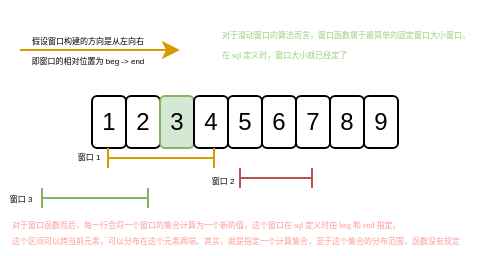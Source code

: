 <mxfile version="24.7.8">
  <diagram name="第 1 页" id="5VgWDR_UXnm7iY8IqlrF">
    <mxGraphModel dx="254" dy="162" grid="0" gridSize="10" guides="1" tooltips="1" connect="1" arrows="1" fold="1" page="1" pageScale="1" pageWidth="827" pageHeight="1169" math="0" shadow="0">
      <root>
        <mxCell id="0" />
        <mxCell id="1" parent="0" />
        <mxCell id="k7J5bTngbIiJtEgKIQ9f-1" value="1" style="rounded=1;whiteSpace=wrap;html=1;" vertex="1" parent="1">
          <mxGeometry x="118" y="228" width="17" height="26" as="geometry" />
        </mxCell>
        <mxCell id="k7J5bTngbIiJtEgKIQ9f-2" value="2" style="rounded=1;whiteSpace=wrap;html=1;" vertex="1" parent="1">
          <mxGeometry x="135" y="228" width="17" height="26" as="geometry" />
        </mxCell>
        <mxCell id="k7J5bTngbIiJtEgKIQ9f-3" value="3" style="rounded=1;whiteSpace=wrap;html=1;fillColor=#d5e8d4;strokeColor=#82b366;" vertex="1" parent="1">
          <mxGeometry x="152" y="228" width="17" height="26" as="geometry" />
        </mxCell>
        <mxCell id="k7J5bTngbIiJtEgKIQ9f-4" value="4" style="rounded=1;whiteSpace=wrap;html=1;" vertex="1" parent="1">
          <mxGeometry x="169" y="228" width="17" height="26" as="geometry" />
        </mxCell>
        <mxCell id="k7J5bTngbIiJtEgKIQ9f-5" value="5" style="rounded=1;whiteSpace=wrap;html=1;" vertex="1" parent="1">
          <mxGeometry x="186" y="228" width="17" height="26" as="geometry" />
        </mxCell>
        <mxCell id="k7J5bTngbIiJtEgKIQ9f-6" value="6" style="rounded=1;whiteSpace=wrap;html=1;" vertex="1" parent="1">
          <mxGeometry x="203" y="228" width="17" height="26" as="geometry" />
        </mxCell>
        <mxCell id="k7J5bTngbIiJtEgKIQ9f-7" value="7" style="rounded=1;whiteSpace=wrap;html=1;" vertex="1" parent="1">
          <mxGeometry x="220" y="228" width="17" height="26" as="geometry" />
        </mxCell>
        <mxCell id="k7J5bTngbIiJtEgKIQ9f-8" value="8" style="rounded=1;whiteSpace=wrap;html=1;" vertex="1" parent="1">
          <mxGeometry x="237" y="228" width="17" height="26" as="geometry" />
        </mxCell>
        <mxCell id="k7J5bTngbIiJtEgKIQ9f-9" value="9" style="rounded=1;whiteSpace=wrap;html=1;" vertex="1" parent="1">
          <mxGeometry x="254" y="228" width="17" height="26" as="geometry" />
        </mxCell>
        <mxCell id="k7J5bTngbIiJtEgKIQ9f-13" value="" style="shape=crossbar;whiteSpace=wrap;html=1;rounded=1;fillColor=#ffe6cc;strokeColor=#d79b00;" vertex="1" parent="1">
          <mxGeometry x="126" y="254" width="53" height="10" as="geometry" />
        </mxCell>
        <mxCell id="k7J5bTngbIiJtEgKIQ9f-14" value="" style="shape=crossbar;whiteSpace=wrap;html=1;rounded=1;fillColor=#f8cecc;strokeColor=#b85450;" vertex="1" parent="1">
          <mxGeometry x="192" y="264" width="36" height="10" as="geometry" />
        </mxCell>
        <mxCell id="k7J5bTngbIiJtEgKIQ9f-15" value="" style="shape=crossbar;whiteSpace=wrap;html=1;rounded=1;fillColor=#d5e8d4;strokeColor=#82b366;" vertex="1" parent="1">
          <mxGeometry x="93" y="274" width="53" height="10" as="geometry" />
        </mxCell>
        <mxCell id="k7J5bTngbIiJtEgKIQ9f-16" value="" style="endArrow=classic;html=1;rounded=0;fillColor=#ffe6cc;strokeColor=#d79b00;" edge="1" parent="1">
          <mxGeometry width="50" height="50" relative="1" as="geometry">
            <mxPoint x="82" y="205" as="sourcePoint" />
            <mxPoint x="162" y="205" as="targetPoint" />
          </mxGeometry>
        </mxCell>
        <mxCell id="k7J5bTngbIiJtEgKIQ9f-18" value="&lt;font style=&quot;font-size: 4px;&quot;&gt;假设窗口构建的方向是从左向右&lt;/font&gt;" style="text;html=1;align=center;verticalAlign=middle;whiteSpace=wrap;rounded=0;" vertex="1" parent="1">
          <mxGeometry x="86" y="183" width="60" height="30" as="geometry" />
        </mxCell>
        <mxCell id="k7J5bTngbIiJtEgKIQ9f-19" value="&lt;font style=&quot;font-size: 4px;&quot;&gt;即窗口的相对位置为 beg -&amp;gt; end&lt;/font&gt;" style="text;html=1;align=center;verticalAlign=middle;whiteSpace=wrap;rounded=0;" vertex="1" parent="1">
          <mxGeometry x="86" y="193" width="60" height="30" as="geometry" />
        </mxCell>
        <mxCell id="k7J5bTngbIiJtEgKIQ9f-20" value="&lt;span style=&quot;font-size: 4px;&quot;&gt;窗口 1&lt;/span&gt;" style="text;html=1;align=center;verticalAlign=middle;whiteSpace=wrap;rounded=0;" vertex="1" parent="1">
          <mxGeometry x="105.5" y="245" width="21" height="22" as="geometry" />
        </mxCell>
        <mxCell id="k7J5bTngbIiJtEgKIQ9f-21" value="&lt;span style=&quot;font-size: 4px;&quot;&gt;窗口 2&lt;/span&gt;" style="text;html=1;align=center;verticalAlign=middle;whiteSpace=wrap;rounded=0;" vertex="1" parent="1">
          <mxGeometry x="175" y="261" width="17" height="13" as="geometry" />
        </mxCell>
        <mxCell id="k7J5bTngbIiJtEgKIQ9f-22" value="&lt;span style=&quot;font-size: 4px;&quot;&gt;窗口 3&lt;/span&gt;" style="text;html=1;align=center;verticalAlign=middle;whiteSpace=wrap;rounded=0;" vertex="1" parent="1">
          <mxGeometry x="72" y="272" width="21" height="9" as="geometry" />
        </mxCell>
        <mxCell id="k7J5bTngbIiJtEgKIQ9f-23" value="&lt;p style=&quot;line-height: 60%;&quot;&gt;&lt;font face=&quot;Comic Sans MS&quot; color=&quot;#97d077&quot; style=&quot;font-size: 4px;&quot;&gt;对于滑动窗口的算法而言，窗口函数属于最简单的固定窗口大小窗口。在 sql 定义时，窗口大小就已经定了&lt;/font&gt;&lt;/p&gt;" style="text;html=1;align=left;verticalAlign=middle;whiteSpace=wrap;rounded=0;fillColor=default;strokeColor=none;" vertex="1" parent="1">
          <mxGeometry x="181" y="186" width="129" height="30" as="geometry" />
        </mxCell>
        <mxCell id="k7J5bTngbIiJtEgKIQ9f-24" value="&lt;font face=&quot;Comic Sans MS&quot; color=&quot;#ff9999&quot; style=&quot;font-size: 4px;&quot;&gt;对于窗口函数而后，每一行会将一个窗口的集合计算为一个新的值，这个窗口在 sql 定义时由 beg 和 end 指定。&lt;/font&gt;&lt;div style=&quot;line-height: 0%;&quot;&gt;&lt;span style=&quot;font-size: 4px;&quot;&gt;&lt;font face=&quot;Mtcproa6ipUqF1a_rpAp&quot; color=&quot;#ff9999&quot;&gt;这个区间可以跨当前元素，可以分布在这个元素两端。其实，就是指定一个计算集合，至于这个集合的分布范围，函数没有规定&lt;/font&gt;&lt;/span&gt;&lt;/div&gt;" style="text;html=1;align=left;verticalAlign=middle;whiteSpace=wrap;rounded=0;fillColor=none;strokeColor=none;imageWidth=24;arcSize=10;linecap=round;" vertex="1" parent="1">
          <mxGeometry x="76" y="277" width="234" height="30" as="geometry" />
        </mxCell>
      </root>
    </mxGraphModel>
  </diagram>
</mxfile>
